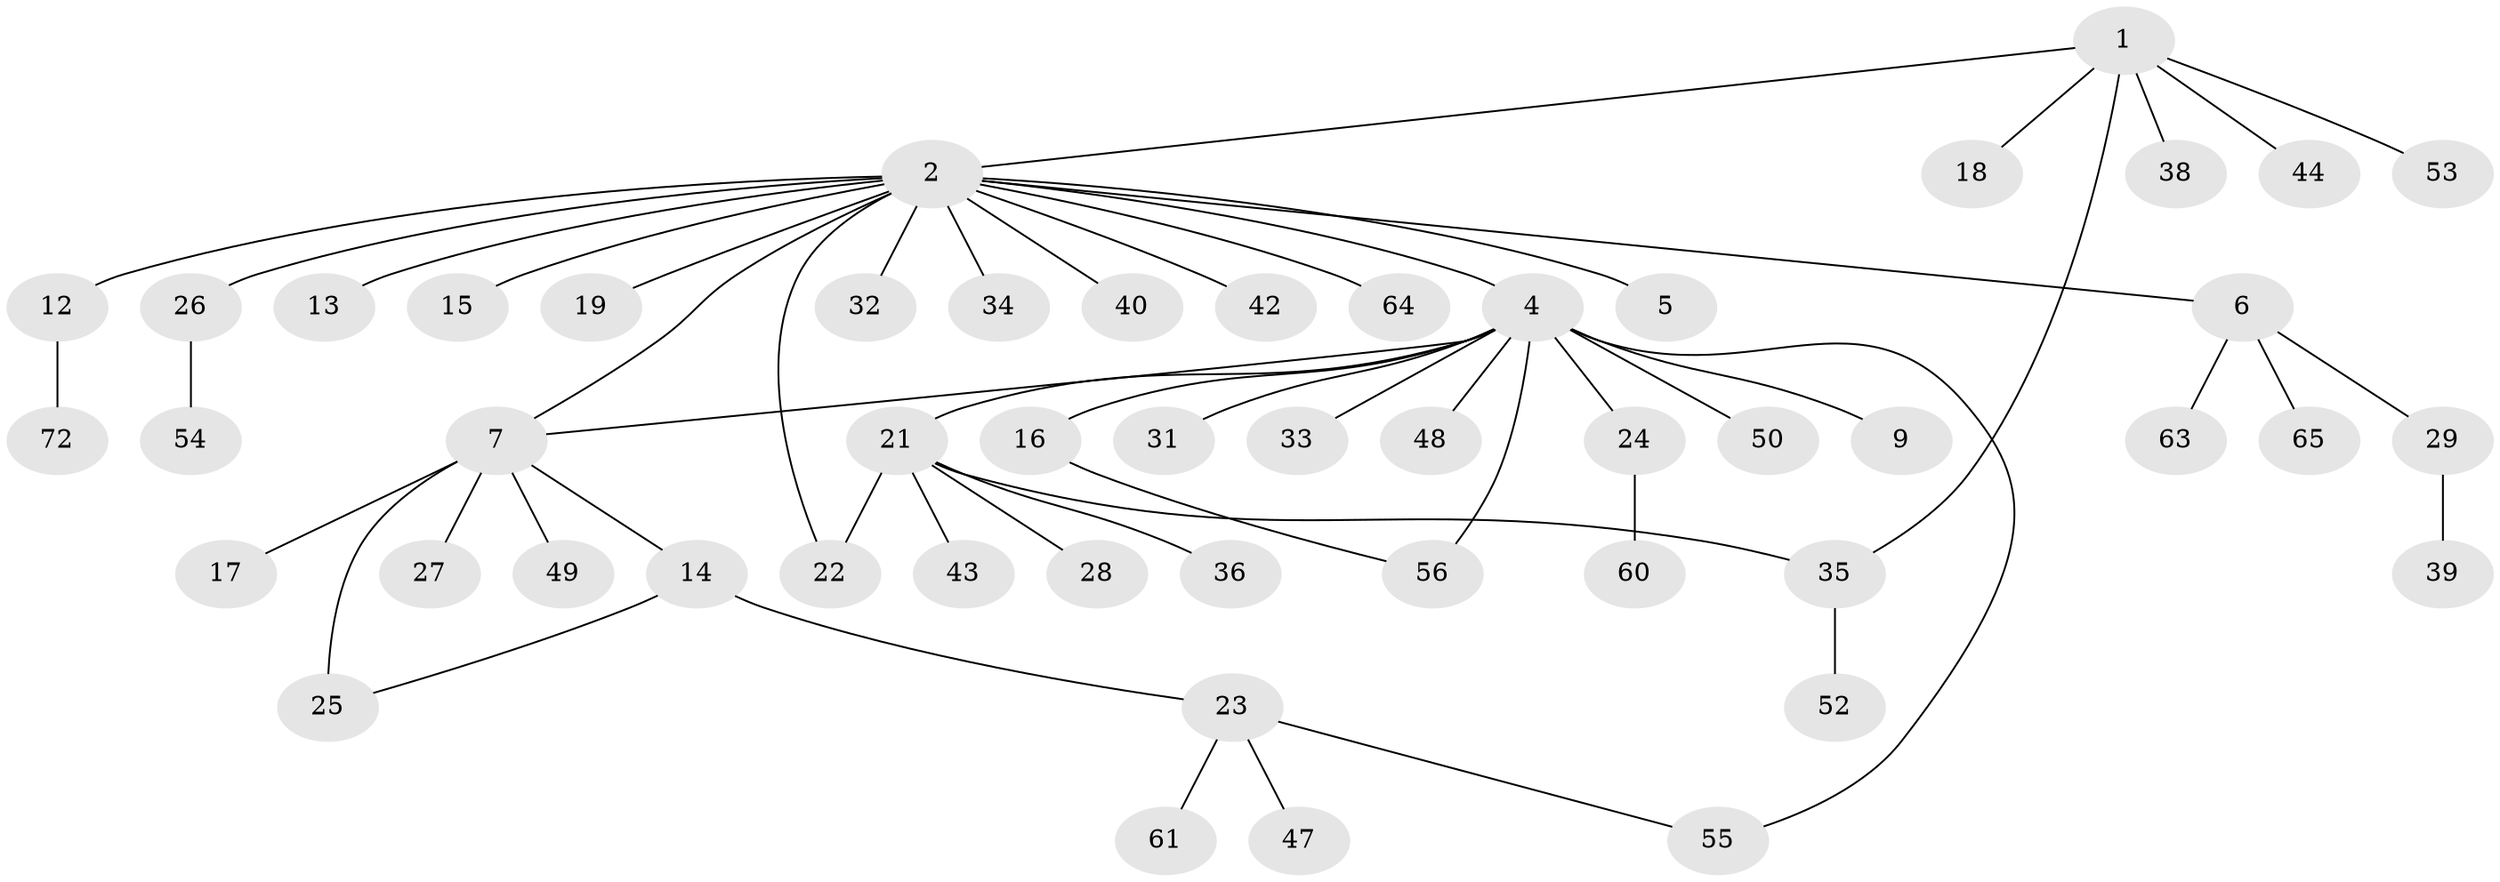 // Generated by graph-tools (version 1.1) at 2025/23/03/03/25 07:23:51]
// undirected, 51 vertices, 56 edges
graph export_dot {
graph [start="1"]
  node [color=gray90,style=filled];
  1 [super="+10"];
  2 [super="+3"];
  4 [super="+11"];
  5 [super="+71"];
  6 [super="+57"];
  7 [super="+8"];
  9;
  12 [super="+46"];
  13;
  14 [super="+41"];
  15;
  16 [super="+20"];
  17 [super="+45"];
  18;
  19;
  21 [super="+30"];
  22 [super="+70"];
  23 [super="+66"];
  24 [super="+59"];
  25 [super="+37"];
  26 [super="+69"];
  27;
  28;
  29;
  31;
  32;
  33 [super="+68"];
  34;
  35 [super="+51"];
  36;
  38;
  39;
  40;
  42;
  43;
  44;
  47;
  48;
  49 [super="+67"];
  50;
  52;
  53;
  54;
  55 [super="+58"];
  56;
  60;
  61 [super="+62"];
  63;
  64;
  65;
  72;
  1 -- 2;
  1 -- 35;
  1 -- 38;
  1 -- 44;
  1 -- 53;
  1 -- 18;
  2 -- 5;
  2 -- 6;
  2 -- 12;
  2 -- 13;
  2 -- 19;
  2 -- 26;
  2 -- 32;
  2 -- 42;
  2 -- 64;
  2 -- 34;
  2 -- 4;
  2 -- 7;
  2 -- 40;
  2 -- 15;
  2 -- 22;
  4 -- 7;
  4 -- 9;
  4 -- 16;
  4 -- 33;
  4 -- 50;
  4 -- 55;
  4 -- 48;
  4 -- 21;
  4 -- 24;
  4 -- 56;
  4 -- 31;
  6 -- 29;
  6 -- 63;
  6 -- 65;
  7 -- 14;
  7 -- 17;
  7 -- 25 [weight=2];
  7 -- 27;
  7 -- 49;
  12 -- 72;
  14 -- 23;
  14 -- 25;
  16 -- 56;
  21 -- 22;
  21 -- 28;
  21 -- 35;
  21 -- 36;
  21 -- 43;
  23 -- 47;
  23 -- 61;
  23 -- 55;
  24 -- 60;
  26 -- 54;
  29 -- 39;
  35 -- 52;
}
